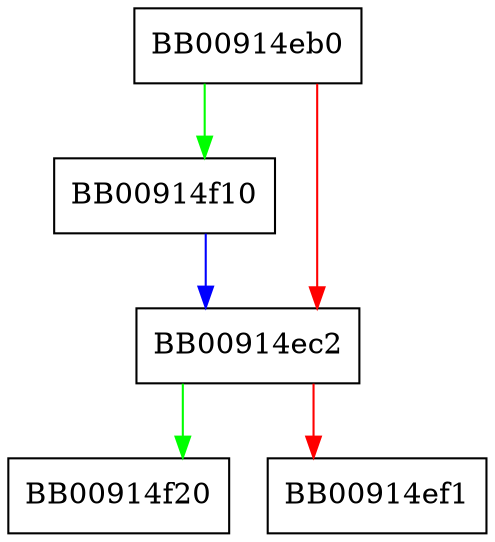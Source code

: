 digraph _IO_wfile_doallocate {
  node [shape="box"];
  graph [splines=ortho];
  BB00914eb0 -> BB00914f10 [color="green"];
  BB00914eb0 -> BB00914ec2 [color="red"];
  BB00914ec2 -> BB00914f20 [color="green"];
  BB00914ec2 -> BB00914ef1 [color="red"];
  BB00914f10 -> BB00914ec2 [color="blue"];
}
